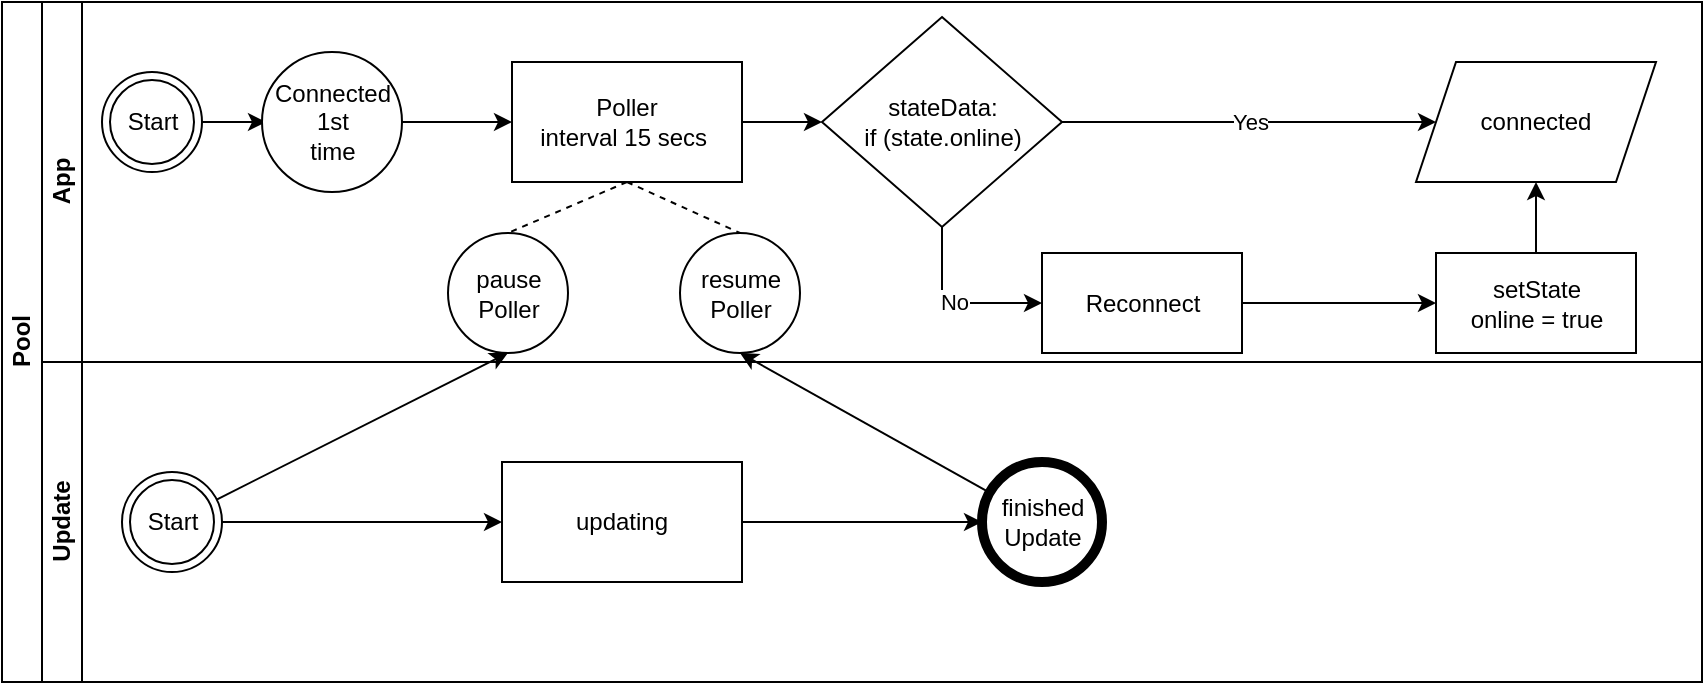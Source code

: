 <mxfile version="13.5.7" type="github">
  <diagram id="prtHgNgQTEPvFCAcTncT" name="Page-1">
    <mxGraphModel dx="1186" dy="660" grid="1" gridSize="10" guides="1" tooltips="1" connect="1" arrows="1" fold="1" page="1" pageScale="1" pageWidth="827" pageHeight="1169" math="0" shadow="0">
      <root>
        <mxCell id="0" />
        <mxCell id="1" parent="0" />
        <mxCell id="dNxyNK7c78bLwvsdeMH5-19" value="Pool" style="swimlane;html=1;childLayout=stackLayout;resizeParent=1;resizeParentMax=0;horizontal=0;startSize=20;horizontalStack=0;" parent="1" vertex="1">
          <mxGeometry x="120" y="120" width="850" height="340" as="geometry" />
        </mxCell>
        <mxCell id="dNxyNK7c78bLwvsdeMH5-20" value="App" style="swimlane;html=1;startSize=20;horizontal=0;" parent="dNxyNK7c78bLwvsdeMH5-19" vertex="1">
          <mxGeometry x="20" width="830" height="180" as="geometry" />
        </mxCell>
        <mxCell id="OibzxuyM5ibvDevKXkyN-4" style="edgeStyle=orthogonalEdgeStyle;rounded=0;orthogonalLoop=1;jettySize=auto;html=1;exitX=1;exitY=0.5;exitDx=0;exitDy=0;entryX=0;entryY=0.5;entryDx=0;entryDy=0;" edge="1" parent="dNxyNK7c78bLwvsdeMH5-20" source="OibzxuyM5ibvDevKXkyN-1">
          <mxGeometry relative="1" as="geometry">
            <mxPoint x="112" y="60" as="targetPoint" />
          </mxGeometry>
        </mxCell>
        <mxCell id="OibzxuyM5ibvDevKXkyN-12" value="Yes" style="edgeStyle=orthogonalEdgeStyle;rounded=0;orthogonalLoop=1;jettySize=auto;html=1;exitX=1;exitY=0.5;exitDx=0;exitDy=0;" edge="1" parent="dNxyNK7c78bLwvsdeMH5-20" source="OibzxuyM5ibvDevKXkyN-10" target="OibzxuyM5ibvDevKXkyN-8">
          <mxGeometry relative="1" as="geometry" />
        </mxCell>
        <mxCell id="OibzxuyM5ibvDevKXkyN-14" style="edgeStyle=orthogonalEdgeStyle;rounded=0;orthogonalLoop=1;jettySize=auto;html=1;exitX=0.5;exitY=1;exitDx=0;exitDy=0;entryX=0;entryY=0.5;entryDx=0;entryDy=0;" edge="1" parent="dNxyNK7c78bLwvsdeMH5-20" source="OibzxuyM5ibvDevKXkyN-10" target="OibzxuyM5ibvDevKXkyN-13">
          <mxGeometry relative="1" as="geometry" />
        </mxCell>
        <mxCell id="OibzxuyM5ibvDevKXkyN-16" value="No" style="edgeLabel;html=1;align=center;verticalAlign=middle;resizable=0;points=[];" vertex="1" connectable="0" parent="OibzxuyM5ibvDevKXkyN-14">
          <mxGeometry x="-0.0" y="1" relative="1" as="geometry">
            <mxPoint as="offset" />
          </mxGeometry>
        </mxCell>
        <mxCell id="OibzxuyM5ibvDevKXkyN-8" value="connected" style="shape=parallelogram;perimeter=parallelogramPerimeter;whiteSpace=wrap;html=1;fixedSize=1;dashed=0;" vertex="1" parent="dNxyNK7c78bLwvsdeMH5-20">
          <mxGeometry x="687" y="30" width="120" height="60" as="geometry" />
        </mxCell>
        <mxCell id="OibzxuyM5ibvDevKXkyN-10" value="stateData:&lt;br&gt;if (state.online)" style="shape=rhombus;html=1;dashed=0;whitespace=wrap;perimeter=rhombusPerimeter;" vertex="1" parent="dNxyNK7c78bLwvsdeMH5-20">
          <mxGeometry x="390" y="7.5" width="120" height="105" as="geometry" />
        </mxCell>
        <mxCell id="OibzxuyM5ibvDevKXkyN-1" value="Start" style="ellipse;shape=doubleEllipse;html=1;dashed=0;whitespace=wrap;aspect=fixed;" vertex="1" parent="dNxyNK7c78bLwvsdeMH5-20">
          <mxGeometry x="30" y="35" width="50" height="50" as="geometry" />
        </mxCell>
        <mxCell id="OibzxuyM5ibvDevKXkyN-5" value="&lt;span&gt;Connected&lt;br&gt;&amp;nbsp;1st&amp;nbsp;&lt;/span&gt;&lt;br&gt;&lt;span&gt;time&lt;/span&gt;" style="shape=ellipse;html=1;dashed=0;whitespace=wrap;aspect=fixed;perimeter=ellipsePerimeter;" vertex="1" parent="dNxyNK7c78bLwvsdeMH5-20">
          <mxGeometry x="110" y="25" width="70" height="70" as="geometry" />
        </mxCell>
        <mxCell id="OibzxuyM5ibvDevKXkyN-35" style="edgeStyle=none;rounded=0;orthogonalLoop=1;jettySize=auto;html=1;entryX=0.5;entryY=1;entryDx=0;entryDy=0;endArrow=classic;endFill=1;" edge="1" parent="dNxyNK7c78bLwvsdeMH5-20" source="OibzxuyM5ibvDevKXkyN-33" target="OibzxuyM5ibvDevKXkyN-8">
          <mxGeometry relative="1" as="geometry" />
        </mxCell>
        <mxCell id="OibzxuyM5ibvDevKXkyN-33" value="setState&lt;br&gt;online = true" style="html=1;dashed=0;whitespace=wrap;" vertex="1" parent="dNxyNK7c78bLwvsdeMH5-20">
          <mxGeometry x="697" y="125.5" width="100" height="50" as="geometry" />
        </mxCell>
        <mxCell id="OibzxuyM5ibvDevKXkyN-23" value="pause &lt;br&gt;Poller" style="shape=ellipse;html=1;dashed=0;whitespace=wrap;aspect=fixed;perimeter=ellipsePerimeter;align=center;" vertex="1" parent="dNxyNK7c78bLwvsdeMH5-20">
          <mxGeometry x="203" y="115.5" width="60" height="60" as="geometry" />
        </mxCell>
        <mxCell id="OibzxuyM5ibvDevKXkyN-24" value="resume&lt;br&gt;Poller" style="shape=ellipse;html=1;dashed=0;whitespace=wrap;aspect=fixed;perimeter=ellipsePerimeter;" vertex="1" parent="dNxyNK7c78bLwvsdeMH5-20">
          <mxGeometry x="319" y="115.5" width="60" height="60" as="geometry" />
        </mxCell>
        <mxCell id="OibzxuyM5ibvDevKXkyN-13" value="Reconnect" style="html=1;dashed=0;whitespace=wrap;" vertex="1" parent="dNxyNK7c78bLwvsdeMH5-20">
          <mxGeometry x="500" y="125.5" width="100" height="50" as="geometry" />
        </mxCell>
        <mxCell id="OibzxuyM5ibvDevKXkyN-34" value="" style="edgeStyle=none;rounded=0;orthogonalLoop=1;jettySize=auto;html=1;endArrow=classic;endFill=1;" edge="1" parent="dNxyNK7c78bLwvsdeMH5-20" source="OibzxuyM5ibvDevKXkyN-13" target="OibzxuyM5ibvDevKXkyN-33">
          <mxGeometry relative="1" as="geometry" />
        </mxCell>
        <mxCell id="OibzxuyM5ibvDevKXkyN-32" style="edgeStyle=none;rounded=0;orthogonalLoop=1;jettySize=auto;html=1;entryX=0.5;entryY=1;entryDx=0;entryDy=0;endArrow=classic;endFill=1;" edge="1" parent="dNxyNK7c78bLwvsdeMH5-19" source="OibzxuyM5ibvDevKXkyN-31" target="OibzxuyM5ibvDevKXkyN-23">
          <mxGeometry relative="1" as="geometry" />
        </mxCell>
        <mxCell id="dNxyNK7c78bLwvsdeMH5-21" value="Update" style="swimlane;html=1;startSize=20;horizontal=0;" parent="dNxyNK7c78bLwvsdeMH5-19" vertex="1">
          <mxGeometry x="20" y="180" width="830" height="160" as="geometry" />
        </mxCell>
        <mxCell id="OibzxuyM5ibvDevKXkyN-39" style="edgeStyle=none;rounded=0;orthogonalLoop=1;jettySize=auto;html=1;entryX=0;entryY=0.5;entryDx=0;entryDy=0;endArrow=classic;endFill=1;" edge="1" parent="dNxyNK7c78bLwvsdeMH5-21" source="OibzxuyM5ibvDevKXkyN-36" target="OibzxuyM5ibvDevKXkyN-38">
          <mxGeometry relative="1" as="geometry" />
        </mxCell>
        <mxCell id="OibzxuyM5ibvDevKXkyN-36" value="updating" style="whiteSpace=wrap;html=1;dashed=0;" vertex="1" parent="dNxyNK7c78bLwvsdeMH5-21">
          <mxGeometry x="230" y="50" width="120" height="60" as="geometry" />
        </mxCell>
        <mxCell id="OibzxuyM5ibvDevKXkyN-31" value="Start" style="ellipse;shape=doubleEllipse;html=1;dashed=0;whitespace=wrap;aspect=fixed;" vertex="1" parent="dNxyNK7c78bLwvsdeMH5-21">
          <mxGeometry x="40" y="55" width="50" height="50" as="geometry" />
        </mxCell>
        <mxCell id="OibzxuyM5ibvDevKXkyN-37" value="" style="edgeStyle=none;rounded=0;orthogonalLoop=1;jettySize=auto;html=1;endArrow=classic;endFill=1;" edge="1" parent="dNxyNK7c78bLwvsdeMH5-21" source="OibzxuyM5ibvDevKXkyN-31" target="OibzxuyM5ibvDevKXkyN-36">
          <mxGeometry relative="1" as="geometry" />
        </mxCell>
        <mxCell id="OibzxuyM5ibvDevKXkyN-38" value="finished&lt;br&gt;Update" style="shape=ellipse;html=1;dashed=0;whitespace=wrap;aspect=fixed;strokeWidth=5;perimeter=ellipsePerimeter;" vertex="1" parent="dNxyNK7c78bLwvsdeMH5-21">
          <mxGeometry x="470" y="50" width="60" height="60" as="geometry" />
        </mxCell>
        <mxCell id="OibzxuyM5ibvDevKXkyN-40" style="edgeStyle=none;rounded=0;orthogonalLoop=1;jettySize=auto;html=1;entryX=0.5;entryY=1;entryDx=0;entryDy=0;endArrow=classic;endFill=1;" edge="1" parent="dNxyNK7c78bLwvsdeMH5-19" source="OibzxuyM5ibvDevKXkyN-38" target="OibzxuyM5ibvDevKXkyN-24">
          <mxGeometry relative="1" as="geometry" />
        </mxCell>
        <mxCell id="OibzxuyM5ibvDevKXkyN-11" style="edgeStyle=orthogonalEdgeStyle;rounded=0;orthogonalLoop=1;jettySize=auto;html=1;exitX=1;exitY=0.5;exitDx=0;exitDy=0;entryX=0;entryY=0.5;entryDx=0;entryDy=0;" edge="1" parent="1" source="OibzxuyM5ibvDevKXkyN-6" target="OibzxuyM5ibvDevKXkyN-10">
          <mxGeometry relative="1" as="geometry" />
        </mxCell>
        <mxCell id="OibzxuyM5ibvDevKXkyN-25" style="edgeStyle=none;rounded=0;orthogonalLoop=1;jettySize=auto;html=1;exitX=0.5;exitY=1;exitDx=0;exitDy=0;entryX=0.5;entryY=0;entryDx=0;entryDy=0;dashed=1;endArrow=none;endFill=0;" edge="1" parent="1" source="OibzxuyM5ibvDevKXkyN-6" target="OibzxuyM5ibvDevKXkyN-23">
          <mxGeometry relative="1" as="geometry" />
        </mxCell>
        <mxCell id="OibzxuyM5ibvDevKXkyN-26" style="edgeStyle=none;rounded=0;orthogonalLoop=1;jettySize=auto;html=1;exitX=0.5;exitY=1;exitDx=0;exitDy=0;entryX=0.5;entryY=0;entryDx=0;entryDy=0;dashed=1;endArrow=none;endFill=0;" edge="1" parent="1" source="OibzxuyM5ibvDevKXkyN-6" target="OibzxuyM5ibvDevKXkyN-24">
          <mxGeometry relative="1" as="geometry" />
        </mxCell>
        <mxCell id="OibzxuyM5ibvDevKXkyN-6" value="Poller&lt;br&gt;interval 15 secs&amp;nbsp;" style="whiteSpace=wrap;html=1;dashed=0;" vertex="1" parent="1">
          <mxGeometry x="375" y="150" width="115" height="60" as="geometry" />
        </mxCell>
        <mxCell id="OibzxuyM5ibvDevKXkyN-7" value="" style="edgeStyle=orthogonalEdgeStyle;rounded=0;orthogonalLoop=1;jettySize=auto;html=1;" edge="1" parent="1" source="OibzxuyM5ibvDevKXkyN-5" target="OibzxuyM5ibvDevKXkyN-6">
          <mxGeometry relative="1" as="geometry" />
        </mxCell>
      </root>
    </mxGraphModel>
  </diagram>
</mxfile>
